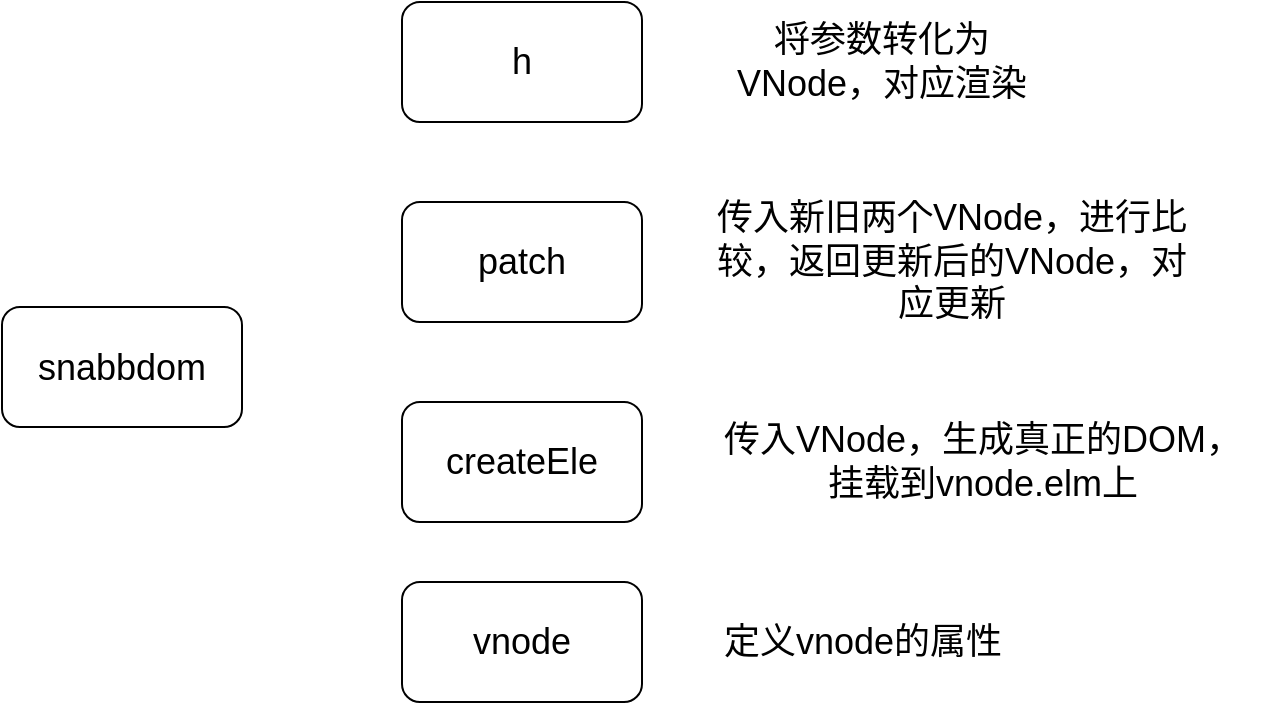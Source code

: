 <mxfile>
    <diagram id="GifizhnB5wuBwoc2UdCj" name="第 1 页">
        <mxGraphModel dx="906" dy="570" grid="1" gridSize="10" guides="1" tooltips="1" connect="1" arrows="1" fold="1" page="1" pageScale="1" pageWidth="827" pageHeight="1169" math="0" shadow="0">
            <root>
                <mxCell id="0"/>
                <mxCell id="1" parent="0"/>
                <mxCell id="2" value="&lt;font style=&quot;font-size: 18px;&quot;&gt;snabbdom&lt;/font&gt;" style="rounded=1;whiteSpace=wrap;html=1;" vertex="1" parent="1">
                    <mxGeometry x="130" y="262.5" width="120" height="60" as="geometry"/>
                </mxCell>
                <mxCell id="3" value="&lt;font style=&quot;font-size: 18px;&quot;&gt;h&lt;/font&gt;" style="rounded=1;whiteSpace=wrap;html=1;" vertex="1" parent="1">
                    <mxGeometry x="330" y="110" width="120" height="60" as="geometry"/>
                </mxCell>
                <mxCell id="4" value="将参数转化为VNode，对应渲染" style="text;html=1;strokeColor=none;fillColor=none;align=center;verticalAlign=middle;whiteSpace=wrap;rounded=0;fontSize=18;" vertex="1" parent="1">
                    <mxGeometry x="480" y="117.5" width="180" height="45" as="geometry"/>
                </mxCell>
                <mxCell id="5" value="patch" style="rounded=1;whiteSpace=wrap;html=1;fontSize=18;" vertex="1" parent="1">
                    <mxGeometry x="330" y="210" width="120" height="60" as="geometry"/>
                </mxCell>
                <mxCell id="6" value="传入新旧两个VNode，进行比较，返回更新后的VNode，对应更新" style="text;html=1;strokeColor=none;fillColor=none;align=center;verticalAlign=middle;whiteSpace=wrap;rounded=0;fontSize=18;" vertex="1" parent="1">
                    <mxGeometry x="480" y="217.5" width="250" height="45" as="geometry"/>
                </mxCell>
                <mxCell id="7" value="createEle" style="rounded=1;whiteSpace=wrap;html=1;fontSize=18;" vertex="1" parent="1">
                    <mxGeometry x="330" y="310" width="120" height="60" as="geometry"/>
                </mxCell>
                <mxCell id="8" value="传入VNode，生成真正的DOM，&lt;br&gt;挂载到vnode.elm上" style="text;html=1;align=center;verticalAlign=middle;resizable=0;points=[];autosize=1;strokeColor=none;fillColor=none;fontSize=18;" vertex="1" parent="1">
                    <mxGeometry x="480" y="310" width="280" height="60" as="geometry"/>
                </mxCell>
                <mxCell id="9" value="vnode" style="rounded=1;whiteSpace=wrap;html=1;fontSize=18;" vertex="1" parent="1">
                    <mxGeometry x="330" y="400" width="120" height="60" as="geometry"/>
                </mxCell>
                <mxCell id="10" value="定义vnode的属性" style="text;html=1;align=center;verticalAlign=middle;resizable=0;points=[];autosize=1;strokeColor=none;fillColor=none;fontSize=18;" vertex="1" parent="1">
                    <mxGeometry x="480" y="410" width="160" height="40" as="geometry"/>
                </mxCell>
            </root>
        </mxGraphModel>
    </diagram>
</mxfile>